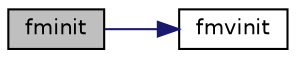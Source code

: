 digraph "fminit"
{
  edge [fontname="Helvetica",fontsize="10",labelfontname="Helvetica",labelfontsize="10"];
  node [fontname="Helvetica",fontsize="10",shape=record];
  rankdir="LR";
  Node1 [label="fminit",height=0.2,width=0.4,color="black", fillcolor="grey75", style="filled", fontcolor="black"];
  Node1 -> Node2 [color="midnightblue",fontsize="10",style="solid",fontname="Helvetica"];
  Node2 [label="fmvinit",height=0.2,width=0.4,color="black", fillcolor="white", style="filled",URL="$fmvinit_8f.html#a6c516b85925d08aac072817e55210767"];
}
